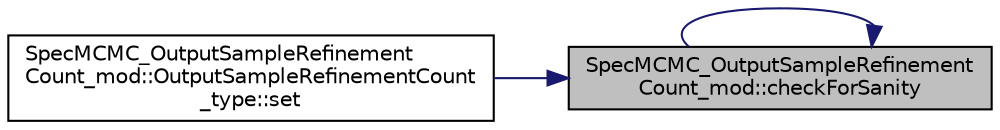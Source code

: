 digraph "SpecMCMC_OutputSampleRefinementCount_mod::checkForSanity"
{
 // LATEX_PDF_SIZE
  edge [fontname="Helvetica",fontsize="10",labelfontname="Helvetica",labelfontsize="10"];
  node [fontname="Helvetica",fontsize="10",shape=record];
  rankdir="RL";
  Node1 [label="SpecMCMC_OutputSampleRefinement\lCount_mod::checkForSanity",height=0.2,width=0.4,color="black", fillcolor="grey75", style="filled", fontcolor="black",tooltip=" "];
  Node1 -> Node1 [dir="back",color="midnightblue",fontsize="10",style="solid",fontname="Helvetica"];
  Node1 -> Node2 [dir="back",color="midnightblue",fontsize="10",style="solid",fontname="Helvetica"];
  Node2 [label="SpecMCMC_OutputSampleRefinement\lCount_mod::OutputSampleRefinementCount\l_type::set",height=0.2,width=0.4,color="black", fillcolor="white", style="filled",URL="$structSpecMCMC__OutputSampleRefinementCount__mod_1_1OutputSampleRefinementCount__type.html#a0fdcf8b911f43166869c7d0daf5397d7",tooltip=" "];
}
